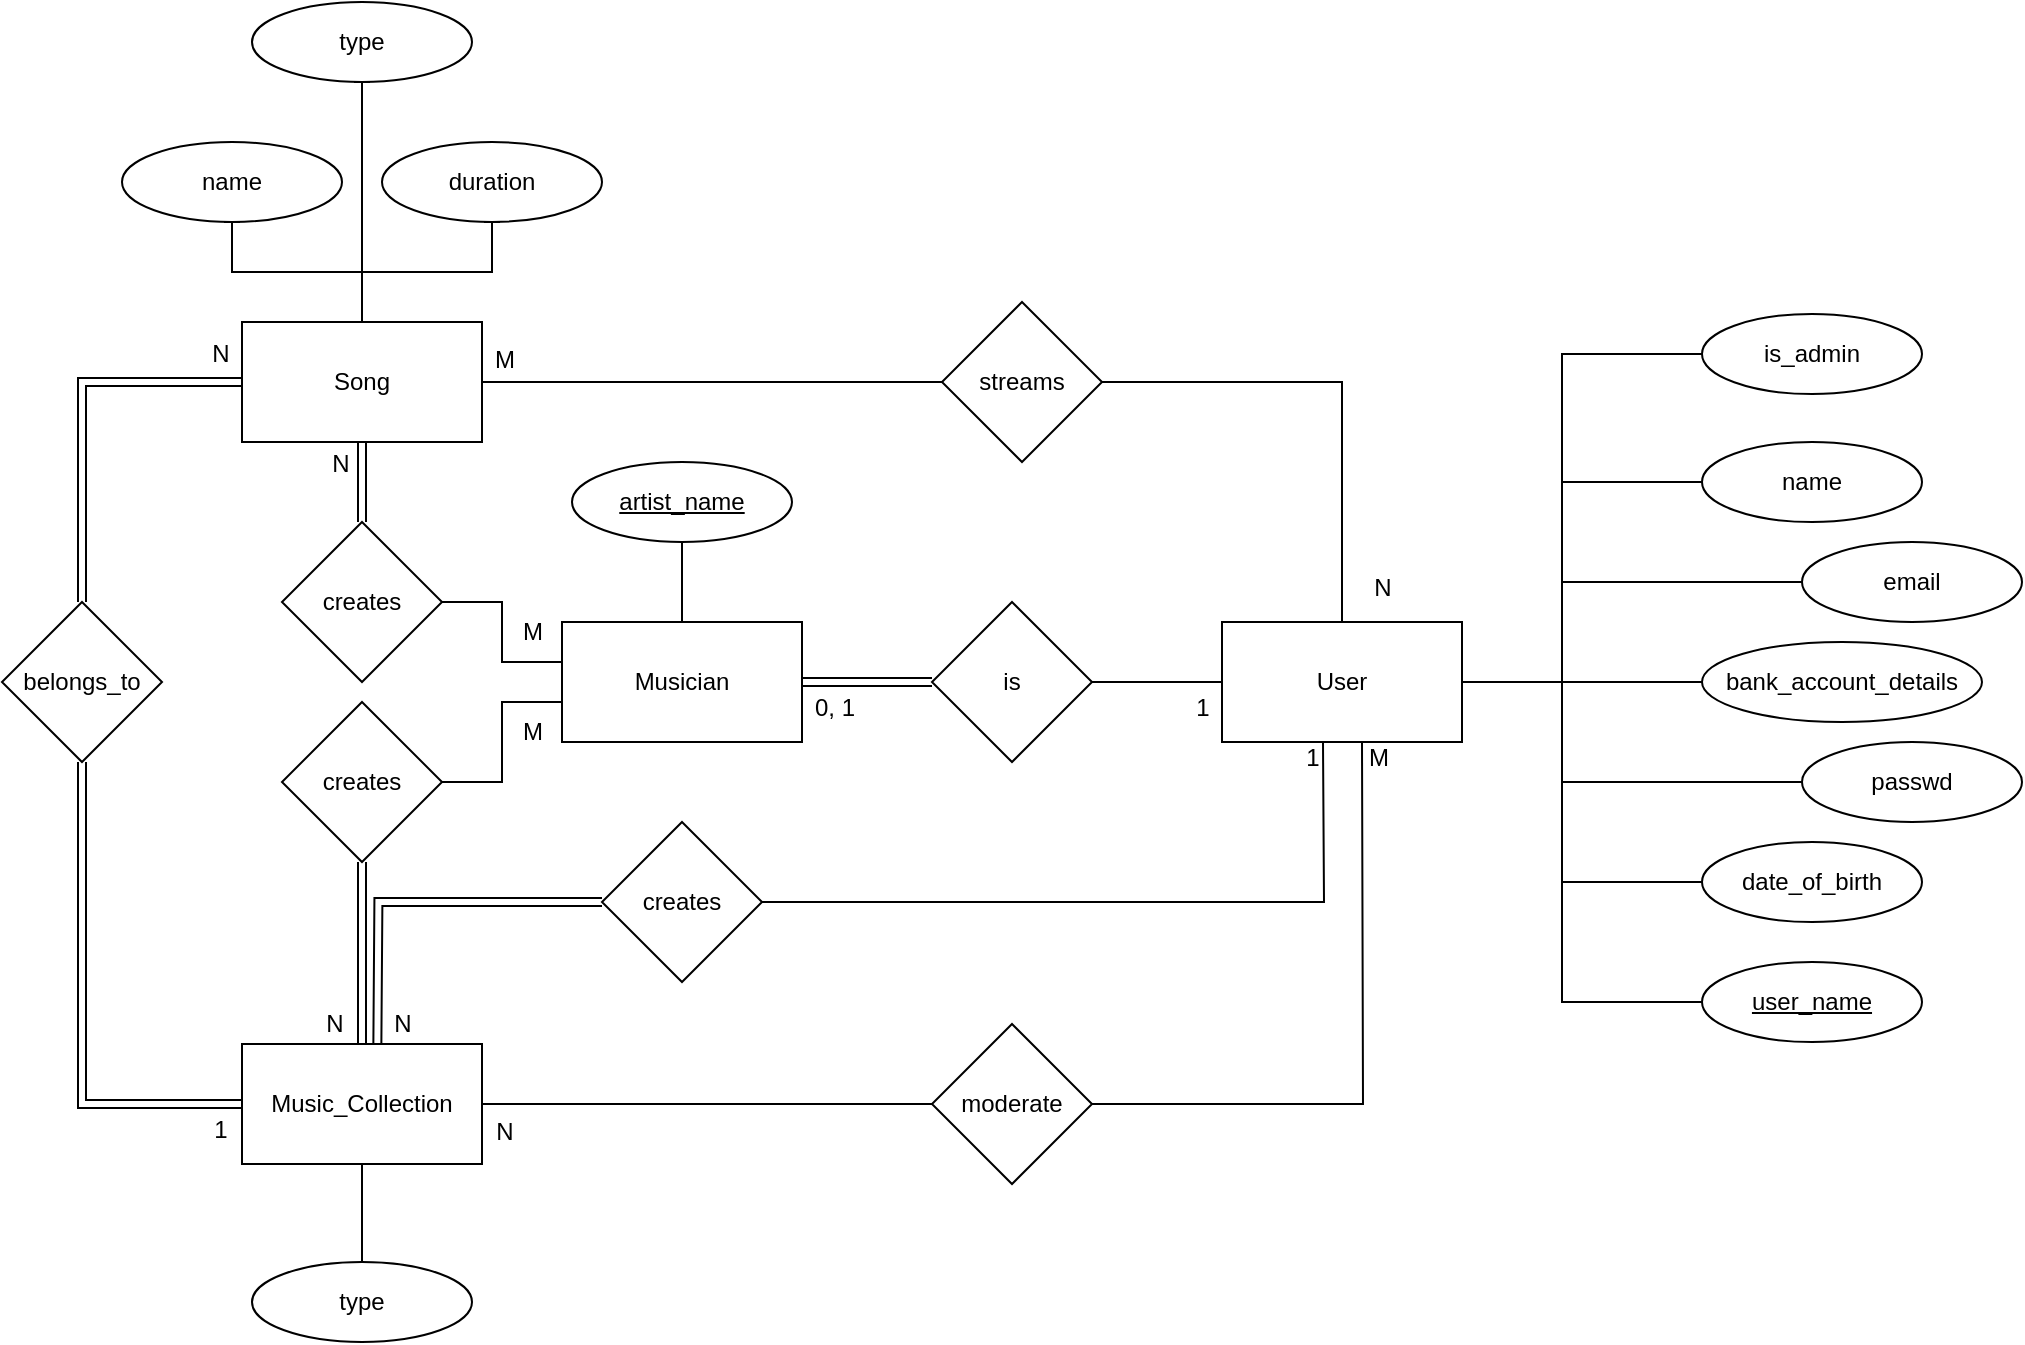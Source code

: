<mxfile version="24.7.16">
  <diagram name="Page-1" id="TaUfX6dQ_6sSOLUEPohV">
    <mxGraphModel dx="1963" dy="815" grid="1" gridSize="10" guides="1" tooltips="1" connect="1" arrows="1" fold="1" page="1" pageScale="1" pageWidth="850" pageHeight="1100" math="0" shadow="0">
      <root>
        <mxCell id="0" />
        <mxCell id="1" parent="0" />
        <mxCell id="M-IZh2_x-mo40waA8k21-18" style="edgeStyle=orthogonalEdgeStyle;rounded=0;orthogonalLoop=1;jettySize=auto;html=1;entryX=0.5;entryY=1;entryDx=0;entryDy=0;endArrow=baseDash;endFill=0;" parent="1" source="M-IZh2_x-mo40waA8k21-2" target="M-IZh2_x-mo40waA8k21-17" edge="1">
          <mxGeometry relative="1" as="geometry" />
        </mxCell>
        <mxCell id="M-IZh2_x-mo40waA8k21-19" style="edgeStyle=orthogonalEdgeStyle;rounded=0;orthogonalLoop=1;jettySize=auto;html=1;entryX=0.5;entryY=1;entryDx=0;entryDy=0;endArrow=baseDash;endFill=0;" parent="1" source="M-IZh2_x-mo40waA8k21-2" target="M-IZh2_x-mo40waA8k21-16" edge="1">
          <mxGeometry relative="1" as="geometry" />
        </mxCell>
        <mxCell id="M-IZh2_x-mo40waA8k21-21" value="" style="edgeStyle=orthogonalEdgeStyle;rounded=0;orthogonalLoop=1;jettySize=auto;html=1;endArrow=baseDash;endFill=0;" parent="1" source="M-IZh2_x-mo40waA8k21-2" target="M-IZh2_x-mo40waA8k21-20" edge="1">
          <mxGeometry relative="1" as="geometry" />
        </mxCell>
        <mxCell id="M-IZh2_x-mo40waA8k21-2" value="Song" style="rounded=0;whiteSpace=wrap;html=1;" parent="1" vertex="1">
          <mxGeometry x="80" y="260" width="120" height="60" as="geometry" />
        </mxCell>
        <mxCell id="M-IZh2_x-mo40waA8k21-3" value="Music_Collection" style="rounded=0;whiteSpace=wrap;html=1;" parent="1" vertex="1">
          <mxGeometry x="80" y="621" width="120" height="60" as="geometry" />
        </mxCell>
        <mxCell id="M-IZh2_x-mo40waA8k21-4" value="Musician" style="rounded=0;whiteSpace=wrap;html=1;" parent="1" vertex="1">
          <mxGeometry x="240" y="410" width="120" height="60" as="geometry" />
        </mxCell>
        <mxCell id="M-IZh2_x-mo40waA8k21-8" style="edgeStyle=orthogonalEdgeStyle;rounded=0;orthogonalLoop=1;jettySize=auto;html=1;endArrow=baseDash;endFill=0;exitX=1;exitY=0.5;exitDx=0;exitDy=0;" parent="1" source="M-IZh2_x-mo40waA8k21-7" target="M-IZh2_x-mo40waA8k21-5" edge="1">
          <mxGeometry relative="1" as="geometry" />
        </mxCell>
        <mxCell id="M-IZh2_x-mo40waA8k21-39" style="edgeStyle=orthogonalEdgeStyle;rounded=0;orthogonalLoop=1;jettySize=auto;html=1;exitX=0;exitY=0.5;exitDx=0;exitDy=0;entryX=1;entryY=0.5;entryDx=0;entryDy=0;endArrow=baseDash;endFill=0;" parent="1" source="M-IZh2_x-mo40waA8k21-33" target="M-IZh2_x-mo40waA8k21-5" edge="1">
          <mxGeometry relative="1" as="geometry">
            <Array as="points">
              <mxPoint x="740" y="340" />
              <mxPoint x="740" y="440" />
            </Array>
          </mxGeometry>
        </mxCell>
        <mxCell id="M-IZh2_x-mo40waA8k21-47" style="edgeStyle=orthogonalEdgeStyle;rounded=0;orthogonalLoop=1;jettySize=auto;html=1;exitX=1;exitY=0.5;exitDx=0;exitDy=0;endArrow=baseDash;endFill=0;" parent="1" source="M-IZh2_x-mo40waA8k21-46" target="M-IZh2_x-mo40waA8k21-5" edge="1">
          <mxGeometry relative="1" as="geometry">
            <Array as="points">
              <mxPoint x="630" y="290" />
            </Array>
          </mxGeometry>
        </mxCell>
        <mxCell id="rp67jTKDv4jTURseV-1P-2" style="edgeStyle=orthogonalEdgeStyle;rounded=0;orthogonalLoop=1;jettySize=auto;html=1;exitX=0;exitY=0.5;exitDx=0;exitDy=0;endArrow=baseDash;endFill=0;" edge="1" parent="1" source="rp67jTKDv4jTURseV-1P-1">
          <mxGeometry relative="1" as="geometry">
            <mxPoint x="690" y="440" as="targetPoint" />
            <Array as="points">
              <mxPoint x="740" y="276" />
              <mxPoint x="740" y="440" />
            </Array>
          </mxGeometry>
        </mxCell>
        <mxCell id="M-IZh2_x-mo40waA8k21-5" value="User" style="rounded=0;whiteSpace=wrap;html=1;" parent="1" vertex="1">
          <mxGeometry x="570" y="410" width="120" height="60" as="geometry" />
        </mxCell>
        <mxCell id="M-IZh2_x-mo40waA8k21-9" style="edgeStyle=orthogonalEdgeStyle;rounded=0;orthogonalLoop=1;jettySize=auto;html=1;entryX=1;entryY=0.5;entryDx=0;entryDy=0;endArrow=baseDash;endFill=0;shape=link;" parent="1" source="M-IZh2_x-mo40waA8k21-7" target="M-IZh2_x-mo40waA8k21-4" edge="1">
          <mxGeometry relative="1" as="geometry" />
        </mxCell>
        <mxCell id="M-IZh2_x-mo40waA8k21-7" value="is" style="rhombus;whiteSpace=wrap;html=1;" parent="1" vertex="1">
          <mxGeometry x="425" y="400" width="80" height="80" as="geometry" />
        </mxCell>
        <mxCell id="M-IZh2_x-mo40waA8k21-13" value="" style="edgeStyle=orthogonalEdgeStyle;rounded=0;orthogonalLoop=1;jettySize=auto;html=1;endArrow=baseDash;endFill=0;shape=link;" parent="1" source="M-IZh2_x-mo40waA8k21-10" target="M-IZh2_x-mo40waA8k21-3" edge="1">
          <mxGeometry relative="1" as="geometry" />
        </mxCell>
        <mxCell id="M-IZh2_x-mo40waA8k21-10" value="creates" style="rhombus;whiteSpace=wrap;html=1;" parent="1" vertex="1">
          <mxGeometry x="100" y="450" width="80" height="80" as="geometry" />
        </mxCell>
        <mxCell id="rp67jTKDv4jTURseV-1P-3" style="edgeStyle=orthogonalEdgeStyle;rounded=0;orthogonalLoop=1;jettySize=auto;html=1;endArrow=baseDash;endFill=0;" edge="1" parent="1" source="M-IZh2_x-mo40waA8k21-14" target="M-IZh2_x-mo40waA8k21-3">
          <mxGeometry relative="1" as="geometry" />
        </mxCell>
        <mxCell id="M-IZh2_x-mo40waA8k21-14" value="type" style="ellipse;whiteSpace=wrap;html=1;" parent="1" vertex="1">
          <mxGeometry x="85" y="730" width="110" height="40" as="geometry" />
        </mxCell>
        <mxCell id="M-IZh2_x-mo40waA8k21-16" value="name" style="ellipse;whiteSpace=wrap;html=1;" parent="1" vertex="1">
          <mxGeometry x="20" y="170" width="110" height="40" as="geometry" />
        </mxCell>
        <mxCell id="M-IZh2_x-mo40waA8k21-17" value="duration" style="ellipse;whiteSpace=wrap;html=1;" parent="1" vertex="1">
          <mxGeometry x="150" y="170" width="110" height="40" as="geometry" />
        </mxCell>
        <mxCell id="M-IZh2_x-mo40waA8k21-20" value="type" style="ellipse;whiteSpace=wrap;html=1;" parent="1" vertex="1">
          <mxGeometry x="85" y="100" width="110" height="40" as="geometry" />
        </mxCell>
        <mxCell id="M-IZh2_x-mo40waA8k21-25" style="edgeStyle=orthogonalEdgeStyle;rounded=0;orthogonalLoop=1;jettySize=auto;html=1;entryX=0.5;entryY=1;entryDx=0;entryDy=0;endArrow=baseDash;endFill=0;exitX=1;exitY=0.5;exitDx=0;exitDy=0;" parent="1" source="M-IZh2_x-mo40waA8k21-23" edge="1">
          <mxGeometry relative="1" as="geometry">
            <mxPoint x="515" y="651" as="sourcePoint" />
            <mxPoint x="640" y="470" as="targetPoint" />
          </mxGeometry>
        </mxCell>
        <mxCell id="M-IZh2_x-mo40waA8k21-26" style="edgeStyle=orthogonalEdgeStyle;rounded=0;orthogonalLoop=1;jettySize=auto;html=1;entryX=1;entryY=0.5;entryDx=0;entryDy=0;endArrow=baseDash;endFill=0;" parent="1" source="M-IZh2_x-mo40waA8k21-23" target="M-IZh2_x-mo40waA8k21-3" edge="1">
          <mxGeometry relative="1" as="geometry" />
        </mxCell>
        <mxCell id="M-IZh2_x-mo40waA8k21-23" value="moderate" style="rhombus;whiteSpace=wrap;html=1;" parent="1" vertex="1">
          <mxGeometry x="425" y="611" width="80" height="80" as="geometry" />
        </mxCell>
        <mxCell id="M-IZh2_x-mo40waA8k21-31" style="edgeStyle=orthogonalEdgeStyle;rounded=0;orthogonalLoop=1;jettySize=auto;html=1;entryX=0;entryY=0.5;entryDx=0;entryDy=0;endArrow=baseDash;endFill=0;shape=link;" parent="1" source="M-IZh2_x-mo40waA8k21-29" target="M-IZh2_x-mo40waA8k21-2" edge="1">
          <mxGeometry relative="1" as="geometry">
            <Array as="points">
              <mxPoint y="290" />
            </Array>
          </mxGeometry>
        </mxCell>
        <mxCell id="M-IZh2_x-mo40waA8k21-72" style="edgeStyle=orthogonalEdgeStyle;rounded=0;orthogonalLoop=1;jettySize=auto;html=1;entryX=0;entryY=0.5;entryDx=0;entryDy=0;endArrow=baseDash;endFill=0;shape=link;" parent="1" source="M-IZh2_x-mo40waA8k21-29" target="M-IZh2_x-mo40waA8k21-3" edge="1">
          <mxGeometry relative="1" as="geometry">
            <Array as="points">
              <mxPoint y="651" />
            </Array>
          </mxGeometry>
        </mxCell>
        <mxCell id="M-IZh2_x-mo40waA8k21-29" value="belongs_to" style="rhombus;whiteSpace=wrap;html=1;" parent="1" vertex="1">
          <mxGeometry x="-40" y="400" width="80" height="80" as="geometry" />
        </mxCell>
        <mxCell id="M-IZh2_x-mo40waA8k21-33" value="name" style="ellipse;whiteSpace=wrap;html=1;" parent="1" vertex="1">
          <mxGeometry x="810" y="320" width="110" height="40" as="geometry" />
        </mxCell>
        <mxCell id="M-IZh2_x-mo40waA8k21-40" style="edgeStyle=orthogonalEdgeStyle;rounded=0;orthogonalLoop=1;jettySize=auto;html=1;endArrow=baseDash;endFill=0;" parent="1" source="M-IZh2_x-mo40waA8k21-35" edge="1">
          <mxGeometry relative="1" as="geometry">
            <mxPoint x="690" y="440" as="targetPoint" />
            <Array as="points">
              <mxPoint x="740" y="390" />
              <mxPoint x="740" y="440" />
            </Array>
          </mxGeometry>
        </mxCell>
        <mxCell id="M-IZh2_x-mo40waA8k21-35" value="email" style="ellipse;whiteSpace=wrap;html=1;" parent="1" vertex="1">
          <mxGeometry x="860" y="370" width="110" height="40" as="geometry" />
        </mxCell>
        <mxCell id="M-IZh2_x-mo40waA8k21-42" style="edgeStyle=orthogonalEdgeStyle;rounded=0;orthogonalLoop=1;jettySize=auto;html=1;endArrow=baseDash;endFill=0;" parent="1" source="M-IZh2_x-mo40waA8k21-36" edge="1">
          <mxGeometry relative="1" as="geometry">
            <mxPoint x="690" y="440" as="targetPoint" />
            <Array as="points">
              <mxPoint x="740" y="490" />
              <mxPoint x="740" y="440" />
            </Array>
          </mxGeometry>
        </mxCell>
        <mxCell id="M-IZh2_x-mo40waA8k21-36" value="passwd" style="ellipse;whiteSpace=wrap;html=1;" parent="1" vertex="1">
          <mxGeometry x="860" y="470" width="110" height="40" as="geometry" />
        </mxCell>
        <mxCell id="M-IZh2_x-mo40waA8k21-43" style="edgeStyle=orthogonalEdgeStyle;rounded=0;orthogonalLoop=1;jettySize=auto;html=1;endArrow=baseDash;endFill=0;" parent="1" source="M-IZh2_x-mo40waA8k21-37" edge="1">
          <mxGeometry relative="1" as="geometry">
            <mxPoint x="690" y="440" as="targetPoint" />
            <Array as="points">
              <mxPoint x="740" y="540" />
              <mxPoint x="740" y="440" />
            </Array>
          </mxGeometry>
        </mxCell>
        <mxCell id="M-IZh2_x-mo40waA8k21-37" value="date_of_birth" style="ellipse;whiteSpace=wrap;html=1;" parent="1" vertex="1">
          <mxGeometry x="810" y="520" width="110" height="40" as="geometry" />
        </mxCell>
        <mxCell id="M-IZh2_x-mo40waA8k21-41" style="edgeStyle=orthogonalEdgeStyle;rounded=0;orthogonalLoop=1;jettySize=auto;html=1;entryX=1;entryY=0.5;entryDx=0;entryDy=0;endArrow=baseDash;endFill=0;" parent="1" source="M-IZh2_x-mo40waA8k21-38" target="M-IZh2_x-mo40waA8k21-5" edge="1">
          <mxGeometry relative="1" as="geometry" />
        </mxCell>
        <mxCell id="M-IZh2_x-mo40waA8k21-38" value="bank_account_details" style="ellipse;whiteSpace=wrap;html=1;" parent="1" vertex="1">
          <mxGeometry x="810" y="420" width="140" height="40" as="geometry" />
        </mxCell>
        <mxCell id="M-IZh2_x-mo40waA8k21-45" style="edgeStyle=orthogonalEdgeStyle;rounded=0;orthogonalLoop=1;jettySize=auto;html=1;endArrow=baseDash;endFill=0;" parent="1" source="M-IZh2_x-mo40waA8k21-44" edge="1">
          <mxGeometry relative="1" as="geometry">
            <mxPoint x="690" y="440" as="targetPoint" />
            <Array as="points">
              <mxPoint x="740" y="600" />
              <mxPoint x="740" y="440" />
            </Array>
          </mxGeometry>
        </mxCell>
        <mxCell id="M-IZh2_x-mo40waA8k21-44" value="&lt;u&gt;user_name&lt;/u&gt;" style="ellipse;whiteSpace=wrap;html=1;" parent="1" vertex="1">
          <mxGeometry x="810" y="580" width="110" height="40" as="geometry" />
        </mxCell>
        <mxCell id="M-IZh2_x-mo40waA8k21-48" style="edgeStyle=orthogonalEdgeStyle;rounded=0;orthogonalLoop=1;jettySize=auto;html=1;entryX=1;entryY=0.5;entryDx=0;entryDy=0;endArrow=baseDash;endFill=0;" parent="1" source="M-IZh2_x-mo40waA8k21-46" target="M-IZh2_x-mo40waA8k21-2" edge="1">
          <mxGeometry relative="1" as="geometry" />
        </mxCell>
        <mxCell id="M-IZh2_x-mo40waA8k21-46" value="streams" style="rhombus;whiteSpace=wrap;html=1;" parent="1" vertex="1">
          <mxGeometry x="430" y="250" width="80" height="80" as="geometry" />
        </mxCell>
        <mxCell id="M-IZh2_x-mo40waA8k21-52" value="" style="edgeStyle=orthogonalEdgeStyle;rounded=0;orthogonalLoop=1;jettySize=auto;html=1;endArrow=baseDash;endFill=0;" parent="1" source="M-IZh2_x-mo40waA8k21-51" target="M-IZh2_x-mo40waA8k21-4" edge="1">
          <mxGeometry relative="1" as="geometry" />
        </mxCell>
        <mxCell id="M-IZh2_x-mo40waA8k21-51" value="&lt;u&gt;artist_name&lt;/u&gt;" style="ellipse;whiteSpace=wrap;html=1;" parent="1" vertex="1">
          <mxGeometry x="245" y="330" width="110" height="40" as="geometry" />
        </mxCell>
        <mxCell id="M-IZh2_x-mo40waA8k21-74" style="edgeStyle=orthogonalEdgeStyle;rounded=0;orthogonalLoop=1;jettySize=auto;html=1;endArrow=baseDash;endFill=0;exitX=1;exitY=0.5;exitDx=0;exitDy=0;" parent="1" source="M-IZh2_x-mo40waA8k21-73" edge="1">
          <mxGeometry relative="1" as="geometry">
            <mxPoint x="620.5" y="470" as="targetPoint" />
            <mxPoint x="330.5" y="550.0" as="sourcePoint" />
          </mxGeometry>
        </mxCell>
        <mxCell id="M-IZh2_x-mo40waA8k21-73" value="creates" style="rhombus;whiteSpace=wrap;html=1;" parent="1" vertex="1">
          <mxGeometry x="260" y="510" width="80" height="80" as="geometry" />
        </mxCell>
        <mxCell id="M-IZh2_x-mo40waA8k21-76" style="edgeStyle=orthogonalEdgeStyle;rounded=0;orthogonalLoop=1;jettySize=auto;html=1;entryX=0.664;entryY=0;entryDx=0;entryDy=0;entryPerimeter=0;endArrow=baseDash;endFill=0;shape=link;exitX=0;exitY=0.5;exitDx=0;exitDy=0;" parent="1" source="M-IZh2_x-mo40waA8k21-73" edge="1">
          <mxGeometry relative="1" as="geometry">
            <mxPoint x="248.0" y="550.0" as="sourcePoint" />
            <mxPoint x="147.68" y="621" as="targetPoint" />
          </mxGeometry>
        </mxCell>
        <mxCell id="M-IZh2_x-mo40waA8k21-77" value="1" style="text;html=1;align=center;verticalAlign=middle;resizable=0;points=[];autosize=1;strokeColor=none;fillColor=none;" parent="1" vertex="1">
          <mxGeometry x="600" y="463" width="30" height="30" as="geometry" />
        </mxCell>
        <mxCell id="M-IZh2_x-mo40waA8k21-78" value="N" style="text;html=1;align=center;verticalAlign=middle;resizable=0;points=[];autosize=1;strokeColor=none;fillColor=none;" parent="1" vertex="1">
          <mxGeometry x="145" y="596" width="30" height="30" as="geometry" />
        </mxCell>
        <mxCell id="M-IZh2_x-mo40waA8k21-79" value="M" style="text;html=1;align=center;verticalAlign=middle;resizable=0;points=[];autosize=1;strokeColor=none;fillColor=none;" parent="1" vertex="1">
          <mxGeometry x="210" y="450" width="30" height="30" as="geometry" />
        </mxCell>
        <mxCell id="M-IZh2_x-mo40waA8k21-80" value="N" style="text;html=1;align=center;verticalAlign=middle;resizable=0;points=[];autosize=1;strokeColor=none;fillColor=none;" parent="1" vertex="1">
          <mxGeometry x="111" y="596" width="30" height="30" as="geometry" />
        </mxCell>
        <mxCell id="M-IZh2_x-mo40waA8k21-81" value="N" style="text;html=1;align=center;verticalAlign=middle;resizable=0;points=[];autosize=1;strokeColor=none;fillColor=none;" parent="1" vertex="1">
          <mxGeometry x="114" y="316" width="30" height="30" as="geometry" />
        </mxCell>
        <mxCell id="M-IZh2_x-mo40waA8k21-84" value="M" style="text;html=1;align=center;verticalAlign=middle;resizable=0;points=[];autosize=1;strokeColor=none;fillColor=none;" parent="1" vertex="1">
          <mxGeometry x="196" y="264" width="30" height="30" as="geometry" />
        </mxCell>
        <mxCell id="M-IZh2_x-mo40waA8k21-85" value="N" style="text;html=1;align=center;verticalAlign=middle;resizable=0;points=[];autosize=1;strokeColor=none;fillColor=none;" parent="1" vertex="1">
          <mxGeometry x="54" y="261" width="30" height="30" as="geometry" />
        </mxCell>
        <mxCell id="M-IZh2_x-mo40waA8k21-86" value="1" style="text;html=1;align=center;verticalAlign=middle;resizable=0;points=[];autosize=1;strokeColor=none;fillColor=none;" parent="1" vertex="1">
          <mxGeometry x="54" y="649" width="30" height="30" as="geometry" />
        </mxCell>
        <mxCell id="M-IZh2_x-mo40waA8k21-87" value="1" style="text;html=1;align=center;verticalAlign=middle;resizable=0;points=[];autosize=1;strokeColor=none;fillColor=none;" parent="1" vertex="1">
          <mxGeometry x="545" y="438" width="30" height="30" as="geometry" />
        </mxCell>
        <mxCell id="M-IZh2_x-mo40waA8k21-88" value="0, 1" style="text;html=1;align=center;verticalAlign=middle;resizable=0;points=[];autosize=1;strokeColor=none;fillColor=none;" parent="1" vertex="1">
          <mxGeometry x="356" y="438" width="40" height="30" as="geometry" />
        </mxCell>
        <mxCell id="M-IZh2_x-mo40waA8k21-89" value="M" style="text;html=1;align=center;verticalAlign=middle;resizable=0;points=[];autosize=1;strokeColor=none;fillColor=none;" parent="1" vertex="1">
          <mxGeometry x="633" y="463" width="30" height="30" as="geometry" />
        </mxCell>
        <mxCell id="M-IZh2_x-mo40waA8k21-90" value="N" style="text;html=1;align=center;verticalAlign=middle;resizable=0;points=[];autosize=1;strokeColor=none;fillColor=none;" parent="1" vertex="1">
          <mxGeometry x="196" y="650" width="30" height="30" as="geometry" />
        </mxCell>
        <mxCell id="M-IZh2_x-mo40waA8k21-93" value="N" style="text;html=1;align=center;verticalAlign=middle;resizable=0;points=[];autosize=1;strokeColor=none;fillColor=none;" parent="1" vertex="1">
          <mxGeometry x="635" y="378" width="30" height="30" as="geometry" />
        </mxCell>
        <mxCell id="M-IZh2_x-mo40waA8k21-98" value="" style="edgeStyle=orthogonalEdgeStyle;rounded=0;orthogonalLoop=1;jettySize=auto;html=1;endArrow=baseDash;endFill=0;shape=link;" parent="1" source="M-IZh2_x-mo40waA8k21-94" target="M-IZh2_x-mo40waA8k21-2" edge="1">
          <mxGeometry relative="1" as="geometry" />
        </mxCell>
        <mxCell id="M-IZh2_x-mo40waA8k21-94" value="creates" style="rhombus;whiteSpace=wrap;html=1;" parent="1" vertex="1">
          <mxGeometry x="100" y="360" width="80" height="80" as="geometry" />
        </mxCell>
        <mxCell id="M-IZh2_x-mo40waA8k21-100" value="M" style="text;html=1;align=center;verticalAlign=middle;resizable=0;points=[];autosize=1;strokeColor=none;fillColor=none;" parent="1" vertex="1">
          <mxGeometry x="210" y="400" width="30" height="30" as="geometry" />
        </mxCell>
        <mxCell id="M-IZh2_x-mo40waA8k21-104" style="edgeStyle=orthogonalEdgeStyle;rounded=0;orthogonalLoop=1;jettySize=auto;html=1;entryX=0;entryY=0.333;entryDx=0;entryDy=0;entryPerimeter=0;endArrow=baseDash;endFill=0;" parent="1" source="M-IZh2_x-mo40waA8k21-94" target="M-IZh2_x-mo40waA8k21-4" edge="1">
          <mxGeometry relative="1" as="geometry" />
        </mxCell>
        <mxCell id="M-IZh2_x-mo40waA8k21-105" style="edgeStyle=orthogonalEdgeStyle;rounded=0;orthogonalLoop=1;jettySize=auto;html=1;entryX=0;entryY=0.667;entryDx=0;entryDy=0;entryPerimeter=0;endArrow=baseDash;endFill=0;" parent="1" source="M-IZh2_x-mo40waA8k21-10" target="M-IZh2_x-mo40waA8k21-4" edge="1">
          <mxGeometry relative="1" as="geometry" />
        </mxCell>
        <mxCell id="rp67jTKDv4jTURseV-1P-1" value="is_admin" style="ellipse;whiteSpace=wrap;html=1;" vertex="1" parent="1">
          <mxGeometry x="810" y="256" width="110" height="40" as="geometry" />
        </mxCell>
      </root>
    </mxGraphModel>
  </diagram>
</mxfile>
